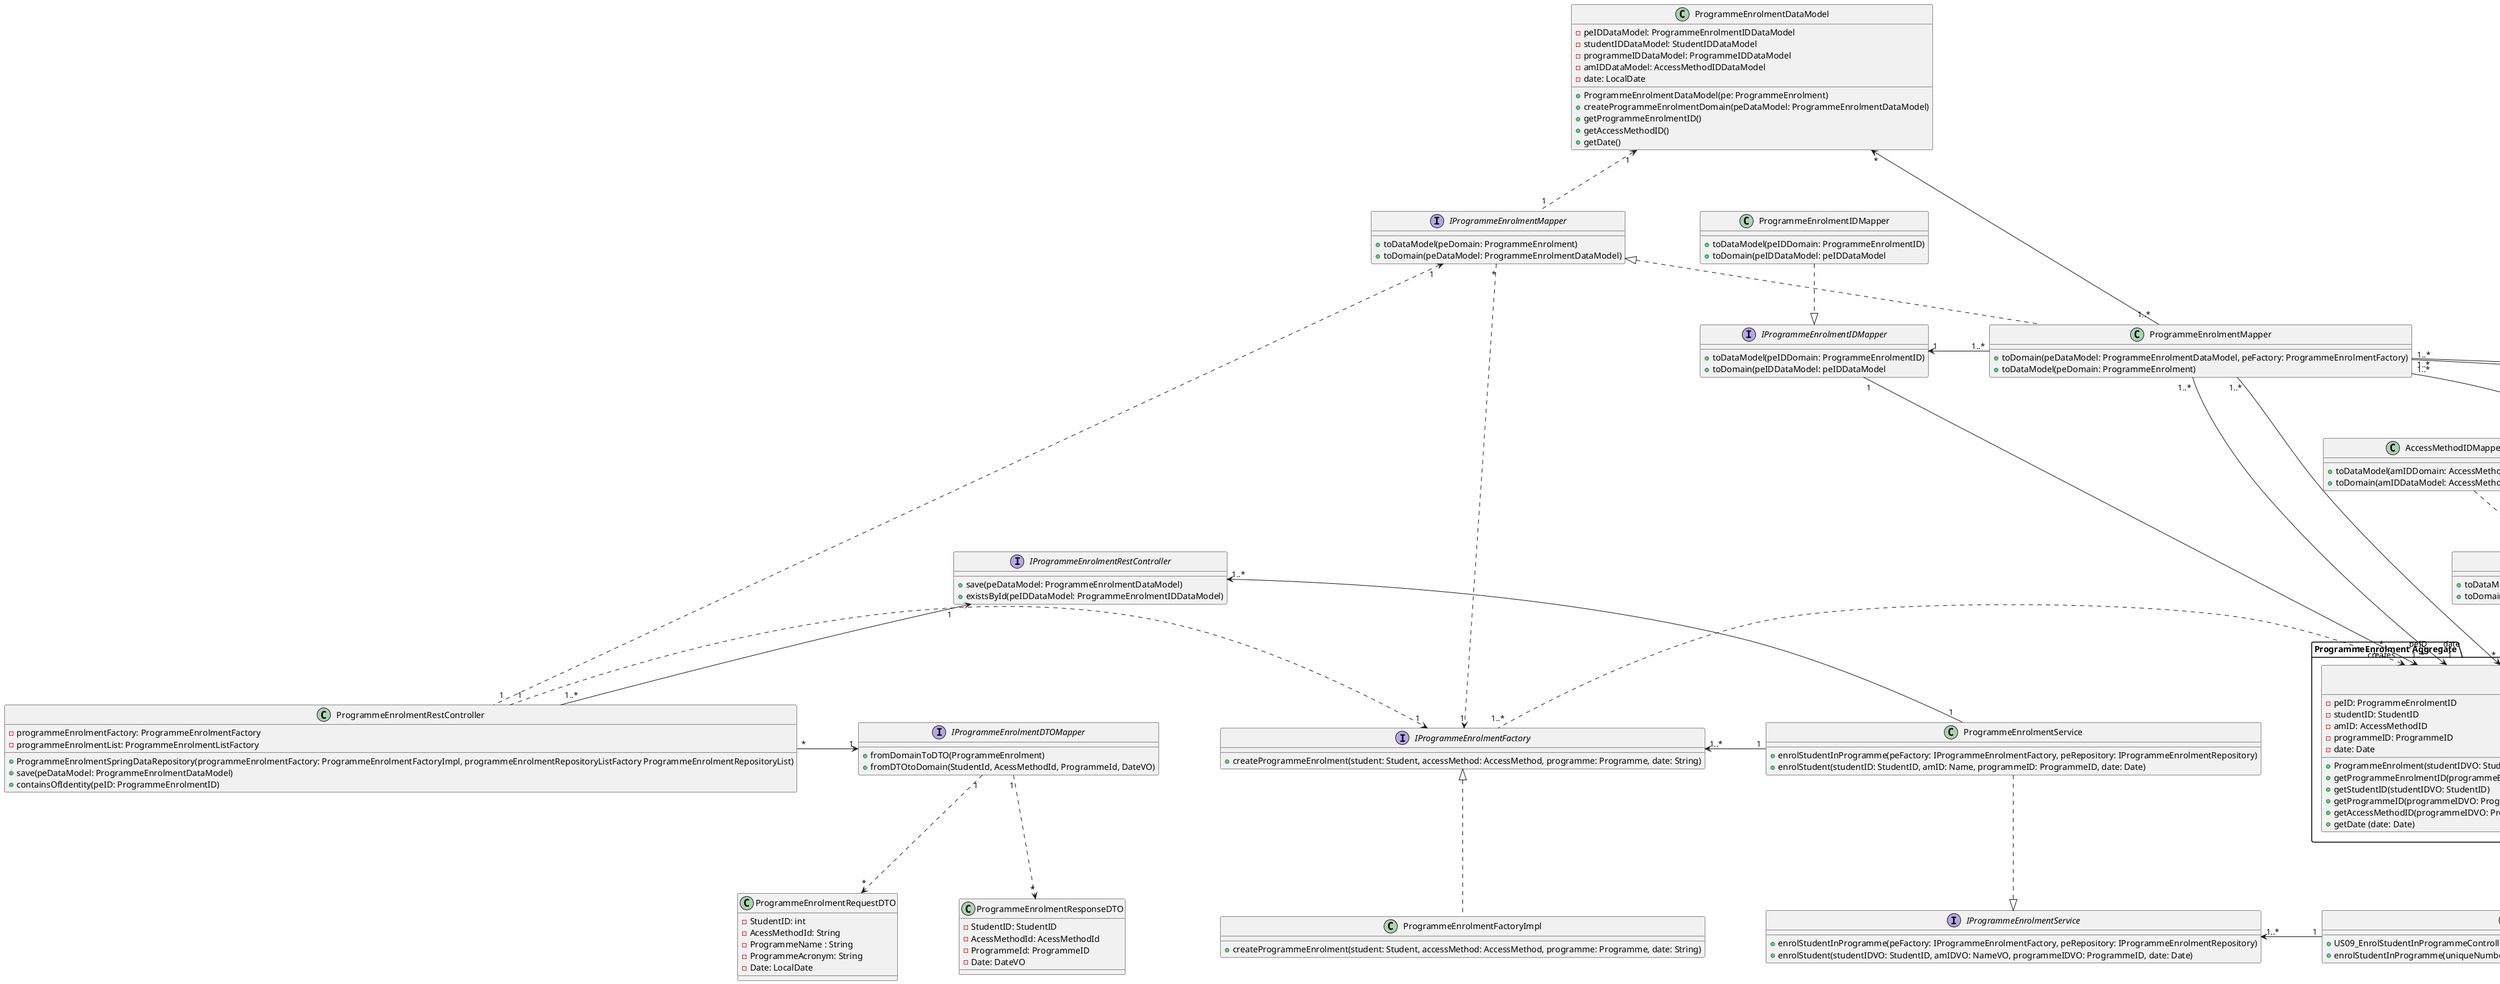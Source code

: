 @startuml

skinparam ranksep 100
skinparam nodesep 100

package "ProgrammeEnrolment Aggregate" as PE {
entity "<<root>>\nProgrammeEnrolment" {
-peID: ProgrammeEnrolmentID
-studentID: StudentID
-amID: AccessMethodID
-programmeID: ProgrammeID
-date: Date
+ProgrammeEnrolment(studentIDVO: StudentID, amIDVO: AccessMethodID, programmeIDVO: ProgrammeID, dateVO: Date)
+getProgrammeEnrolmentID(programmeEnrolment: ProgrammeEnrolment)
+getStudentID(studentIDVO: StudentID)
+getProgrammeID(programmeIDVO: ProgrammeID)
+getAccessMethodID(programmeIDVO: ProgrammeID)
+getDate (date: Date)
}
}

class US09_EnrolStudentInProgrammeController {
+US09_EnrolStudentInProgrammeController(programmeEnrolmentService: ProgrammeEnrolmentService)
+enrolStudentInProgramme(uniqueNumber: Integer, accessMethodID: UUID, programmeName: String, acronym: String, date: String)
}

class ProgrammeEnrolmentService {
+enrolStudentInProgramme(peFactory: IProgrammeEnrolmentFactory, peRepository: IProgrammeEnrolmentRepository)
+enrolStudent(studentID: StudentID, amID: Name, programmeID: ProgrammeID, date: Date)
}

class ProgrammeEnrolmentRestController {
-programmeEnrolmentFactory: ProgrammeEnrolmentFactory
-programmeEnrolmentList: ProgrammeEnrolmentListFactory
+ProgrammeEnrolmentSpringDataRepository(programmeEnrolmentFactory: ProgrammeEnrolmentFactoryImpl, programmeEnrolmentRepositoryListFactory ProgrammeEnrolmentRepositoryList)
+save(peDataModel: ProgrammeEnrolmentDataModel)
+containsOfIdentity(peID: ProgrammeEnrolmentID)
}


class ProgrammeEnrolmentFactoryImpl {
+createProgrammeEnrolment(student: Student, accessMethod: AccessMethod, programme: Programme, date: String)
}

interface IProgrammeEnrolmentFactory {
+createProgrammeEnrolment(student: Student, accessMethod: AccessMethod, programme: Programme, date: String)
}

class ProgrammeEnrolmentMapper {
+toDomain(peDataModel: ProgrammeEnrolmentDataModel, peFactory: ProgrammeEnrolmentFactory)
+toDataModel(peDomain: ProgrammeEnrolment)
}

class ProgrammeEnrolmentDataModel {
-peIDDataModel: ProgrammeEnrolmentIDDataModel
-studentIDDataModel: StudentIDDataModel
-programmeIDDataModel: ProgrammeIDDataModel
-amIDDataModel: AccessMethodIDDataModel
-date: LocalDate
+ProgrammeEnrolmentDataModel(pe: ProgrammeEnrolment)
+createProgrammeEnrolmentDomain(peDataModel: ProgrammeEnrolmentDataModel)
+getProgrammeEnrolmentID()
+getAccessMethodID()
+getDate()
}

interface IProgrammeEnrolmentDTOMapper {
+fromDomainToDTO(ProgrammeEnrolment)
+fromDTOtoDomain(StudentId, AcessMethodId, ProgrammeId, DateVO)
}


class ProgrammeEnrolmentRequestDTO {
-StudentID: int
-AcessMethodId: String
-ProgrammeName : String
-ProgrammeAcronym: String
-Date: LocalDate
}

class ProgrammeEnrolmentResponseDTO {
-StudentID: StudentID
-AcessMethodId: AcessMethodId
-ProgrammeId: ProgrammeID
-Date: DateVO
}



interface IProgrammeEnrolmentRestController {
+save(peDataModel: ProgrammeEnrolmentDataModel)
+existsById(peIDDataModel: ProgrammeEnrolmentIDDataModel)
}

interface IProgrammeEnrolmentMapper {
+toDataModel(peDomain: ProgrammeEnrolment)
+toDomain(peDataModel: ProgrammeEnrolmentDataModel)
}

interface IProgrammeEnrolmentService {
+enrolStudentInProgramme(peFactory: IProgrammeEnrolmentFactory, peRepository: IProgrammeEnrolmentRepository)
+enrolStudent(studentIDVO: StudentID, amIDVO: NameVO, programmeIDVO: ProgrammeID, date: Date)
}

interface IProgrammeEnrolmentIDMapper {
+toDataModel(peIDDomain: ProgrammeEnrolmentID)
+toDomain(peIDDataModel: peIDDataModel
}

interface IStudentIDMapper {
+toDataModel(studentIDDomain: StudentID)
+toDomain(studentIDDataModel: StudentIDDataModel
}

interface IProgrammeIDMapper {
+toDataModel(programmeIDDomain: programmeID)
+toDomain(programmeIDDataModel: ProgrammeIDDataModel))
}

interface IAccessMethodIDMapper {
+toDataModel(amIDDomain: AccessMethodID)
+toDomain(amIDDataModel: AccessMethodIDDataModel)
}

class ProgrammeEnrolmentIDMapper {
+toDataModel(peIDDomain: ProgrammeEnrolmentID)
+toDomain(peIDDataModel: peIDDataModel
}

class StudentIDMapper {
+toDataModel(studentIDDomain: StudentID)
+toDomain(studentIDDataModel: StudentIDDataModel}
}

class ProgrammeIDMapper {
+toDataModel(programmeIDDomain: programmeID)
+toDomain(programmeIDDataModel: ProgrammeIDDataModel))
}

class AccessMethodIDMapper {
+toDataModel(amIDDomain: AccessMethodID)
+toDomain(amIDDataModel: AccessMethodIDDataModel)
}

US09_EnrolStudentInProgrammeController "1" -l> "1..*" IProgrammeEnrolmentService

ProgrammeEnrolmentService -d.|> IProgrammeEnrolmentService
ProgrammeEnrolmentService "1" -u-> "1..*" IProgrammeEnrolmentRestController
ProgrammeEnrolmentService "1" -l-> "1..*" IProgrammeEnrolmentFactory

ProgrammeEnrolmentRestController "*" -> "1" IProgrammeEnrolmentDTOMapper
IProgrammeEnrolmentDTOMapper "1" ..> "*" ProgrammeEnrolmentRequestDTO
IProgrammeEnrolmentDTOMapper "1" ..> "*" ProgrammeEnrolmentResponseDTO

ProgrammeEnrolmentRestController "1" -u.> "1" IProgrammeEnrolmentMapper
ProgrammeEnrolmentRestController "1" -r.> "1" IProgrammeEnrolmentFactory
ProgrammeEnrolmentRestController "1..*" -u-> "1" IProgrammeEnrolmentRestController

IProgrammeEnrolmentFactory "1..*" .l.> "*\ncreates" "<<root>>\nProgrammeEnrolment"

IProgrammeEnrolmentFactory <|.d. ProgrammeEnrolmentFactoryImpl

ProgrammeEnrolmentMapper -u.|> IProgrammeEnrolmentMapper
IProgrammeEnrolmentMapper "1" -l.> "1" ProgrammeEnrolmentDataModel
IProgrammeEnrolmentMapper "*" -r.> "1" IProgrammeEnrolmentFactory

ProgrammeEnrolmentMapper "1..*" --l-> "1" IProgrammeEnrolmentIDMapper
ProgrammeEnrolmentMapper "1..*" --d-> "1" IStudentIDMapper
ProgrammeEnrolmentMapper "1..*" --d-> "1" IProgrammeIDMapper
ProgrammeEnrolmentMapper "1..*" --r-> "1" IAccessMethodIDMapper
ProgrammeEnrolmentMapper "1..*" --r-> "_date\n1" "<<root>>\nProgrammeEnrolment"

ProgrammeEnrolmentMapper "1..*" --r-> "*" "<<root>>\nProgrammeEnrolment"
ProgrammeEnrolmentMapper "1..*" --u-> "*" ProgrammeEnrolmentDataModel


ProgrammeEnrolmentIDMapper -d.|> IProgrammeEnrolmentIDMapper
StudentIDMapper -d.|> IStudentIDMapper
ProgrammeIDMapper -d.|> IProgrammeIDMapper
AccessMethodIDMapper -d.|> IAccessMethodIDMapper

IProgrammeEnrolmentIDMapper "1" -d-> "peID\n1..*" "<<root>>\nProgrammeEnrolment"
IStudentIDMapper "1" -d-> "studentID\n1..*" "<<root>>\nProgrammeEnrolment"
IProgrammeIDMapper "1" -d-> "programmeID\n1..*" "<<root>>\nProgrammeEnrolment"
IAccessMethodIDMapper "1" -d-> "amID\n1..*" "<<root>>\nProgrammeEnrolment"



@enduml
